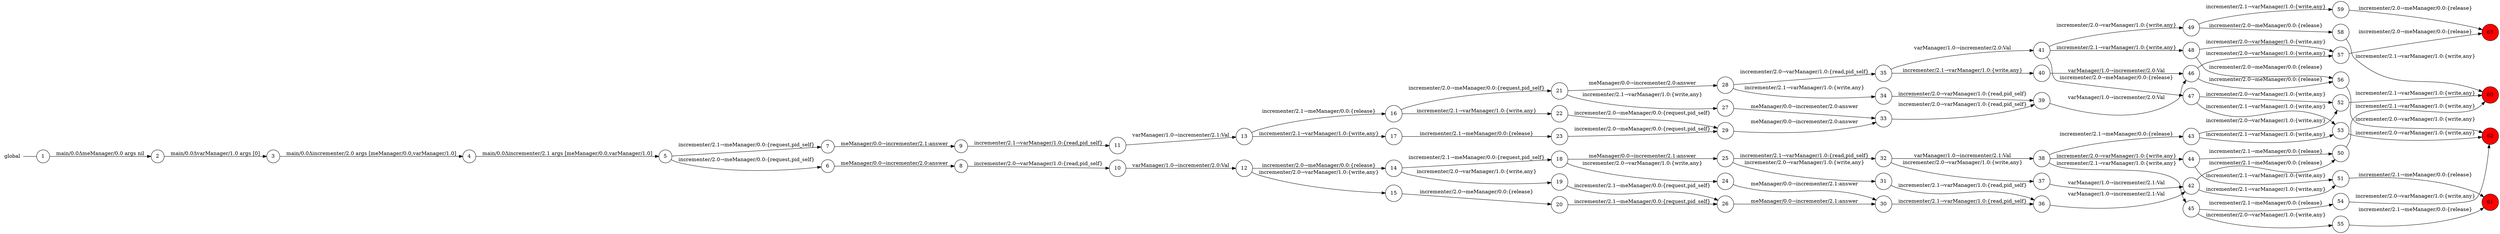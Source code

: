 digraph global {
	rankdir="LR";
	n_0 [label="global", shape="plaintext"];
	n_1 [id="39", shape=circle, label="39"];
	n_2 [id="33", shape=circle, label="33"];
	n_3 [id="41", shape=circle, label="41"];
	n_4 [id="34", shape=circle, label="34"];
	n_5 [id="51", shape=circle, label="51"];
	n_6 [id="14", shape=circle, label="14"];
	n_7 [id="28", shape=circle, label="28"];
	n_8 [id="9", shape=circle, label="9"];
	n_9 [id="26", shape=circle, label="26"];
	n_10 [id="40", shape=circle, label="40"];
	n_11 [id="25", shape=circle, label="25"];
	n_12 [id="38", shape=circle, label="38"];
	n_13 [id="63", shape=circle, label="63", fillcolor="#FF0000FF", style=filled];
	n_14 [id="8", shape=circle, label="8"];
	n_15 [id="37", shape=circle, label="37"];
	n_16 [id="24", shape=circle, label="24"];
	n_17 [id="52", shape=circle, label="52"];
	n_18 [id="17", shape=circle, label="17"];
	n_19 [id="1", shape=circle, label="1"];
	n_0 -> n_19 [arrowhead=none];
	n_20 [id="7", shape=circle, label="7"];
	n_21 [id="45", shape=circle, label="45"];
	n_22 [id="47", shape=circle, label="47"];
	n_23 [id="48", shape=circle, label="48"];
	n_24 [id="31", shape=circle, label="31"];
	n_25 [id="27", shape=circle, label="27"];
	n_26 [id="62", shape=circle, label="62", fillcolor="#FF0000FF", style=filled];
	n_27 [id="30", shape=circle, label="30"];
	n_28 [id="16", shape=circle, label="16"];
	n_29 [id="36", shape=circle, label="36"];
	n_30 [id="19", shape=circle, label="19"];
	n_31 [id="4", shape=circle, label="4"];
	n_32 [id="6", shape=circle, label="6"];
	n_33 [id="35", shape=circle, label="35"];
	n_34 [id="59", shape=circle, label="59"];
	n_35 [id="3", shape=circle, label="3"];
	n_36 [id="12", shape=circle, label="12"];
	n_37 [id="46", shape=circle, label="46"];
	n_38 [id="50", shape=circle, label="50"];
	n_39 [id="18", shape=circle, label="18"];
	n_40 [id="20", shape=circle, label="20"];
	n_41 [id="23", shape=circle, label="23"];
	n_42 [id="55", shape=circle, label="55"];
	n_43 [id="2", shape=circle, label="2"];
	n_44 [id="22", shape=circle, label="22"];
	n_45 [id="11", shape=circle, label="11"];
	n_46 [id="60", shape=circle, label="60", fillcolor="#FF0000FF", style=filled];
	n_47 [id="15", shape=circle, label="15"];
	n_48 [id="10", shape=circle, label="10"];
	n_49 [id="42", shape=circle, label="42"];
	n_50 [id="13", shape=circle, label="13"];
	n_51 [id="54", shape=circle, label="54"];
	n_52 [id="5", shape=circle, label="5"];
	n_53 [id="57", shape=circle, label="57"];
	n_54 [id="58", shape=circle, label="58"];
	n_55 [id="49", shape=circle, label="49"];
	n_56 [id="44", shape=circle, label="44"];
	n_57 [id="21", shape=circle, label="21"];
	n_58 [id="53", shape=circle, label="53"];
	n_59 [id="43", shape=circle, label="43"];
	n_60 [id="32", shape=circle, label="32"];
	n_61 [id="61", shape=circle, label="61", fillcolor="#FF0000FF", style=filled];
	n_62 [id="56", shape=circle, label="56"];
	n_63 [id="29", shape=circle, label="29"];

	n_11 -> n_60 [id="[$e|32]", label="incrementer/2.1→varManager/1.0:{read,pid_self}"];
	n_9 -> n_27 [id="[$e|33]", label="meManager/0.0→incrementer/2.1:answer"];
	n_37 -> n_53 [id="[$e|65]", label="incrementer/2.0→varManager/1.0:{write,any}"];
	n_39 -> n_11 [id="[$e|23]", label="meManager/0.0→incrementer/2.1:answer"];
	n_21 -> n_42 [id="[$e|63]", label="incrementer/2.0→varManager/1.0:{write,any}"];
	n_52 -> n_20 [id="[$e|5]", label="incrementer/2.1→meManager/0.0:{request,pid_self}"];
	n_45 -> n_50 [id="[$e|11]", label="varManager/1.0→incrementer/2.1:Val"];
	n_21 -> n_51 [id="[$e|62]", label="incrementer/2.1→meManager/0.0:{release}"];
	n_36 -> n_47 [id="[$e|13]", label="incrementer/2.0→varManager/1.0:{write,any}"];
	n_57 -> n_25 [id="[$e|26]", label="incrementer/2.1→varManager/1.0:{write,any}"];
	n_4 -> n_1 [id="[$e|43]", label="incrementer/2.0→varManager/1.0:{read,pid_self}"];
	n_20 -> n_8 [id="[$e|7]", label="meManager/0.0→incrementer/2.1:answer"];
	n_50 -> n_18 [id="[$e|15]", label="incrementer/2.1→varManager/1.0:{write,any}"];
	n_31 -> n_52 [id="[$e|3]", label="main/0.0Δincrementer/2.1 args [meManager/0.0,varManager/1.0]"];
	n_12 -> n_59 [id="[$e|48]", label="incrementer/2.1→meManager/0.0:{release}"];
	n_55 -> n_34 [id="[$e|71]", label="incrementer/2.1→varManager/1.0:{write,any}"];
	n_48 -> n_36 [id="[$e|10]", label="varManager/1.0→incrementer/2.0:Val"];
	n_51 -> n_26 [id="[$e|76]", label="incrementer/2.0→varManager/1.0:{write,any}"];
	n_16 -> n_27 [id="[$e|30]", label="meManager/0.0→incrementer/2.1:answer"];
	n_33 -> n_3 [id="[$e|45]", label="varManager/1.0→incrementer/2.0:Val"];
	n_32 -> n_14 [id="[$e|6]", label="meManager/0.0→incrementer/2.0:answer"];
	n_1 -> n_37 [id="[$e|51]", label="varManager/1.0→incrementer/2.0:Val"];
	n_25 -> n_2 [id="[$e|34]", label="meManager/0.0→incrementer/2.0:answer"];
	n_19 -> n_43 [id="[$e|0]", label="main/0.0ΔmeManager/0.0 args nil"];
	n_5 -> n_61 [id="[$e|73]", label="incrementer/2.1→meManager/0.0:{release}"];
	n_58 -> n_26 [id="[$e|75]", label="incrementer/2.0→varManager/1.0:{write,any}"];
	n_56 -> n_38 [id="[$e|60]", label="incrementer/2.1→meManager/0.0:{release}"];
	n_29 -> n_49 [id="[$e|46]", label="varManager/1.0→incrementer/2.1:Val"];
	n_23 -> n_62 [id="[$e|68]", label="incrementer/2.0→meManager/0.0:{release}"];
	n_37 -> n_62 [id="[$e|64]", label="incrementer/2.0→meManager/0.0:{release}"];
	n_49 -> n_5 [id="[$e|57]", label="incrementer/2.1→varManager/1.0:{write,any}"];
	n_53 -> n_13 [id="[$e|79]", label="incrementer/2.0→meManager/0.0:{release}"];
	n_3 -> n_55 [id="[$e|55]", label="incrementer/2.0→varManager/1.0:{write,any}"];
	n_22 -> n_58 [id="[$e|66]", label="incrementer/2.1→varManager/1.0:{write,any}"];
	n_28 -> n_44 [id="[$e|20]", label="incrementer/2.1→varManager/1.0:{write,any}"];
	n_6 -> n_39 [id="[$e|16]", label="incrementer/2.1→meManager/0.0:{request,pid_self}"];
	n_6 -> n_30 [id="[$e|17]", label="incrementer/2.0→varManager/1.0:{write,any}"];
	n_17 -> n_46 [id="[$e|74]", label="incrementer/2.1→varManager/1.0:{write,any}"];
	n_54 -> n_46 [id="[$e|80]", label="incrementer/2.1→varManager/1.0:{write,any}"];
	n_40 -> n_9 [id="[$e|25]", label="incrementer/2.1→meManager/0.0:{request,pid_self}"];
	n_7 -> n_4 [id="[$e|35]", label="incrementer/2.1→varManager/1.0:{write,any}"];
	n_18 -> n_41 [id="[$e|21]", label="incrementer/2.1→meManager/0.0:{release}"];
	n_3 -> n_23 [id="[$e|54]", label="incrementer/2.1→varManager/1.0:{write,any}"];
	n_52 -> n_32 [id="[$e|4]", label="incrementer/2.0→meManager/0.0:{request,pid_self}"];
	n_39 -> n_16 [id="[$e|22]", label="incrementer/2.0→varManager/1.0:{write,any}"];
	n_50 -> n_28 [id="[$e|14]", label="incrementer/2.1→meManager/0.0:{release}"];
	n_10 -> n_37 [id="[$e|52]", label="varManager/1.0→incrementer/2.0:Val"];
	n_60 -> n_15 [id="[$e|40]", label="incrementer/2.0→varManager/1.0:{write,any}"];
	n_3 -> n_22 [id="[$e|53]", label="incrementer/2.0→meManager/0.0:{release}"];
	n_27 -> n_29 [id="[$e|38]", label="incrementer/2.1→varManager/1.0:{read,pid_self}"];
	n_28 -> n_57 [id="[$e|19]", label="incrementer/2.0→meManager/0.0:{request,pid_self}"];
	n_47 -> n_40 [id="[$e|18]", label="incrementer/2.0→meManager/0.0:{release}"];
	n_55 -> n_54 [id="[$e|70]", label="incrementer/2.0→meManager/0.0:{release}"];
	n_12 -> n_21 [id="[$e|50]", label="incrementer/2.1→varManager/1.0:{write,any}"];
	n_62 -> n_26 [id="[$e|78]", label="incrementer/2.0→varManager/1.0:{write,any}"];
	n_57 -> n_7 [id="[$e|27]", label="meManager/0.0→incrementer/2.0:answer"];
	n_36 -> n_6 [id="[$e|12]", label="incrementer/2.0→meManager/0.0:{release}"];
	n_7 -> n_33 [id="[$e|36]", label="incrementer/2.0→varManager/1.0:{read,pid_self}"];
	n_44 -> n_63 [id="[$e|28]", label="incrementer/2.0→meManager/0.0:{request,pid_self}"];
	n_12 -> n_56 [id="[$e|49]", label="incrementer/2.0→varManager/1.0:{write,any}"];
	n_56 -> n_5 [id="[$e|61]", label="incrementer/2.1→varManager/1.0:{write,any}"];
	n_42 -> n_61 [id="[$e|77]", label="incrementer/2.1→meManager/0.0:{release}"];
	n_23 -> n_53 [id="[$e|69]", label="incrementer/2.0→varManager/1.0:{write,any}"];
	n_2 -> n_1 [id="[$e|42]", label="incrementer/2.0→varManager/1.0:{read,pid_self}"];
	n_14 -> n_48 [id="[$e|8]", label="incrementer/2.0→varManager/1.0:{read,pid_self}"];
	n_11 -> n_24 [id="[$e|31]", label="incrementer/2.0→varManager/1.0:{write,any}"];
	n_59 -> n_58 [id="[$e|59]", label="incrementer/2.1→varManager/1.0:{write,any}"];
	n_59 -> n_17 [id="[$e|58]", label="incrementer/2.0→varManager/1.0:{write,any}"];
	n_63 -> n_2 [id="[$e|37]", label="meManager/0.0→incrementer/2.0:answer"];
	n_41 -> n_63 [id="[$e|29]", label="incrementer/2.0→meManager/0.0:{request,pid_self}"];
	n_35 -> n_31 [id="[$e|2]", label="main/0.0Δincrementer/2.0 args [meManager/0.0,varManager/1.0]"];
	n_15 -> n_49 [id="[$e|47]", label="varManager/1.0→incrementer/2.1:Val"];
	n_38 -> n_46 [id="[$e|72]", label="incrementer/2.1→varManager/1.0:{write,any}"];
	n_43 -> n_35 [id="[$e|1]", label="main/0.0ΔvarManager/1.0 args [0]"];
	n_24 -> n_29 [id="[$e|39]", label="incrementer/2.1→varManager/1.0:{read,pid_self}"];
	n_33 -> n_10 [id="[$e|44]", label="incrementer/2.1→varManager/1.0:{write,any}"];
	n_60 -> n_12 [id="[$e|41]", label="varManager/1.0→incrementer/2.1:Val"];
	n_8 -> n_45 [id="[$e|9]", label="incrementer/2.1→varManager/1.0:{read,pid_self}"];
	n_22 -> n_17 [id="[$e|67]", label="incrementer/2.0→varManager/1.0:{write,any}"];
	n_34 -> n_13 [id="[$e|81]", label="incrementer/2.0→meManager/0.0:{release}"];
	n_49 -> n_38 [id="[$e|56]", label="incrementer/2.1→meManager/0.0:{release}"];
	n_30 -> n_9 [id="[$e|24]", label="incrementer/2.1→meManager/0.0:{request,pid_self}"];
}
